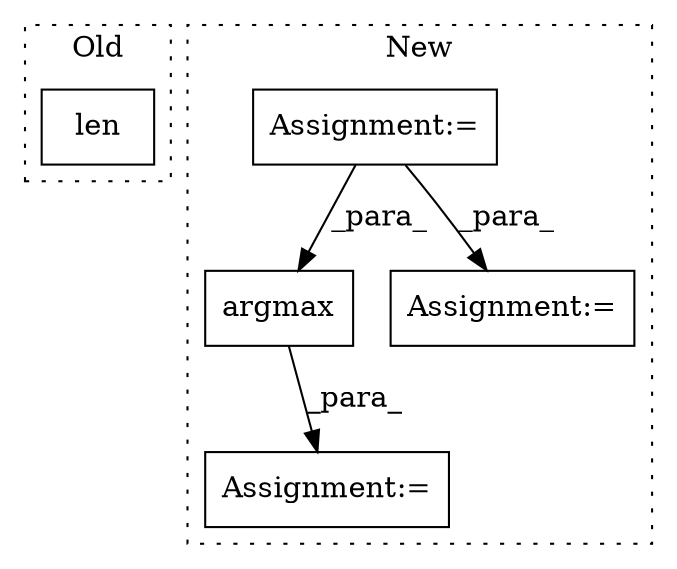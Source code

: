 digraph G {
subgraph cluster0 {
1 [label="len" a="32" s="1664,1684" l="4,1" shape="box"];
label = "Old";
style="dotted";
}
subgraph cluster1 {
2 [label="argmax" a="32" s="2128,2147" l="7,1" shape="box"];
3 [label="Assignment:=" a="7" s="2298" l="1" shape="box"];
4 [label="Assignment:=" a="7" s="1823" l="1" shape="box"];
5 [label="Assignment:=" a="7" s="2168" l="1" shape="box"];
label = "New";
style="dotted";
}
2 -> 3 [label="_para_"];
4 -> 5 [label="_para_"];
4 -> 2 [label="_para_"];
}